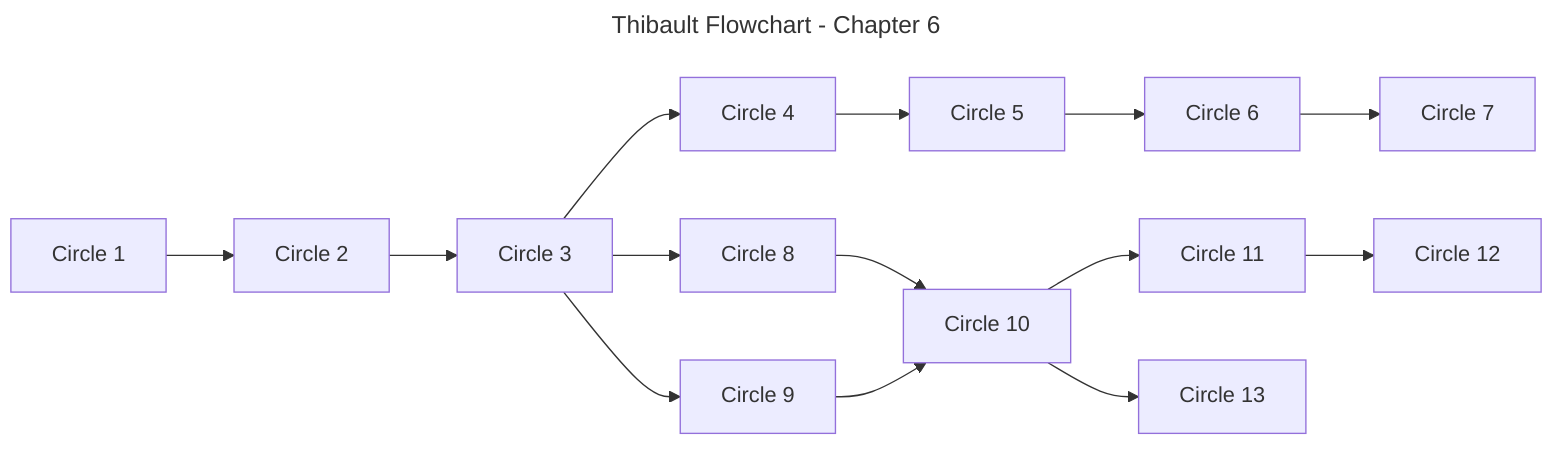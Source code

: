 ---
title: Thibault Flowchart - Chapter 6
config:
  layout: dagre
  flowchart:
    htmlLabels: false
---
flowchart LR
	%% Nodes
	T06_C01["Circle 1"]
	T06_C02["Circle 2"]
	T06_C03["Circle 3"]
	T06_C04["Circle 4"]
	T06_C05["Circle 5"]
	T06_C06["Circle 6"]
	T06_C07["Circle 7"]
	T06_C08["Circle 8"]
	T06_C09["Circle 9"]
	T06_C10["Circle 10"]
	T06_C11["Circle 11"]
	T06_C12["Circle 12"]
	T06_C13["Circle 13"]

	%% Edges
	T06_C01 --> T06_C02
	T06_C02 --> T06_C03
	T06_C03 --> T06_C04
	T06_C04 --> T06_C05
	T06_C05 --> T06_C06
	T06_C06 --> T06_C07
	T06_C03 --> T06_C08
	T06_C03 --> T06_C09
	T06_C08 --> T06_C10
	T06_C09 --> T06_C10
	T06_C10 --> T06_C11
	T06_C11 --> T06_C12
	T06_C10 --> T06_C13